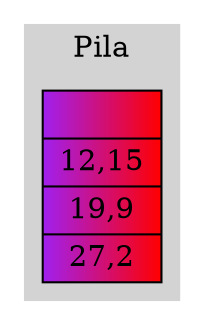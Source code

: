 digraph D{
rankdir=TB;
labelloc="t";
subgraph cluster_0{
style=filled;
color = lightgrey;
node[shape=record,style = filled, fillcolor = "purple:red"];
node_GP[shape = record 
label="{
 |
12,15|
19,9|
27,2}"
];
label = "Pila";
}
}
